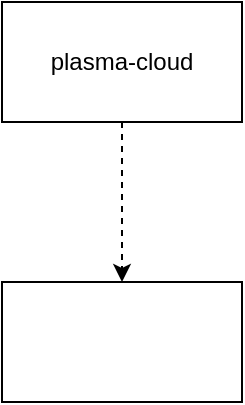 <mxfile version="15.8.7" type="device"><diagram id="ALMcGy3VurYGZMVYKnUg" name="第 1 页"><mxGraphModel dx="1106" dy="796" grid="1" gridSize="10" guides="1" tooltips="1" connect="1" arrows="1" fold="1" page="1" pageScale="1" pageWidth="827" pageHeight="1169" math="0" shadow="0"><root><mxCell id="0"/><mxCell id="1" parent="0"/><mxCell id="upp727sBk3JzI5nbVVH_-11" value="" style="edgeStyle=orthogonalEdgeStyle;rounded=0;orthogonalLoop=1;jettySize=auto;html=1;dashed=1;" edge="1" parent="1" source="upp727sBk3JzI5nbVVH_-1" target="upp727sBk3JzI5nbVVH_-10"><mxGeometry relative="1" as="geometry"/></mxCell><mxCell id="upp727sBk3JzI5nbVVH_-1" value="plasma-cloud" style="rounded=0;whiteSpace=wrap;html=1;" vertex="1" parent="1"><mxGeometry x="60" y="220" width="120" height="60" as="geometry"/></mxCell><mxCell id="upp727sBk3JzI5nbVVH_-10" value="" style="whiteSpace=wrap;html=1;rounded=0;" vertex="1" parent="1"><mxGeometry x="60" y="360" width="120" height="60" as="geometry"/></mxCell></root></mxGraphModel></diagram></mxfile>